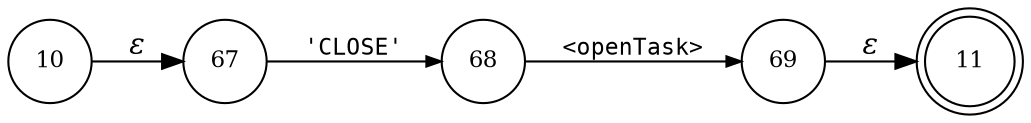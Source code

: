 digraph ATN {
rankdir=LR;
s11[fontsize=11, label="11", shape=doublecircle, fixedsize=true, width=.6];
s67[fontsize=11,label="67", shape=circle, fixedsize=true, width=.55, peripheries=1];
s68[fontsize=11,label="68", shape=circle, fixedsize=true, width=.55, peripheries=1];
s69[fontsize=11,label="69", shape=circle, fixedsize=true, width=.55, peripheries=1];
s10[fontsize=11,label="10", shape=circle, fixedsize=true, width=.55, peripheries=1];
s10 -> s67 [fontname="Times-Italic", label="&epsilon;"];
s67 -> s68 [fontsize=11, fontname="Courier", arrowsize=.7, label = "'CLOSE'", arrowhead = normal];
s68 -> s69 [fontsize=11, fontname="Courier", arrowsize=.7, label = "<openTask>", arrowhead = normal];
s69 -> s11 [fontname="Times-Italic", label="&epsilon;"];
}